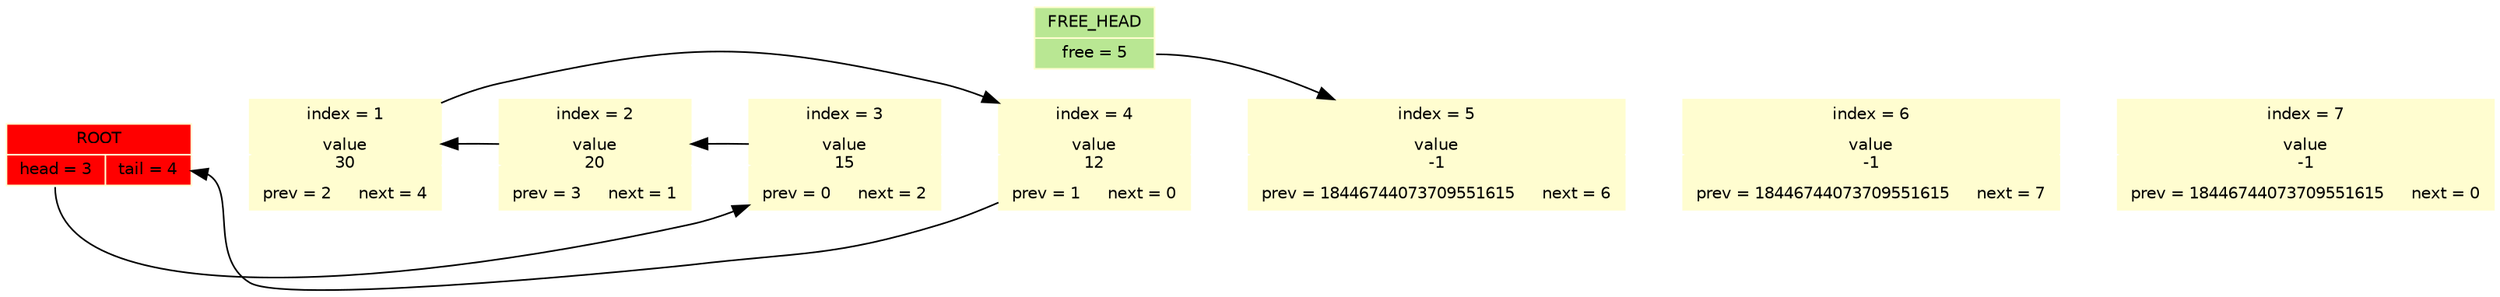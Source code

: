   digraph
  {
  rankdir = LR;
  node [shape = record, color = "#fffdd0", fontname = helvetica, fontsize = 10];
  bgcolor = "#ffffff";
  ROOT[style = "filled", fillcolor = "#ff0000",   label = "ROOT|{<head>head = 3|<tail>tail = 4}"];
  FREE_HEAD[style = "filled", fillcolor = "#b9e793",   label = "FREE_HEAD|<free>free = 5"];
  NODE_1[style = "filled", fillcolor = "#fffdd0",   label = "index = 1|value\n30|{prev = 2|next = 4}"];
  NODE_2[style = "filled", fillcolor = "#fffdd0",   label = "index = 2|value\n20|{prev = 3|next = 1}"];
  NODE_3[style = "filled", fillcolor = "#fffdd0",   label = "index = 3|value\n15|{prev = 0|next = 2}"];
  NODE_4[style = "filled", fillcolor = "#fffdd0",   label = "index = 4|value\n12|{prev = 1|next = 0}"];
  NODE_5[style = "filled", fillcolor = "#fffdd0",   label = "index = 5|value\n-1|{prev = 18446744073709551615|next = 6}"];
  NODE_6[style = "filled", fillcolor = "#fffdd0",   label = "index = 6|value\n-1|{prev = 18446744073709551615|next = 7}"];
  NODE_7[style = "filled", fillcolor = "#fffdd0",   label = "index = 7|value\n-1|{prev = 18446744073709551615|next = 0}"];
ROOT->NODE_1->NODE_2->NODE_3->NODE_4->NODE_5->NODE_6->NODE_7 [weight = 100000, color = "#ffffff"];
ROOT:head->NODE_3->NODE_2->NODE_1->NODE_4->ROOT:tail;
FREE_HEAD:free->NODE_5;
  }
